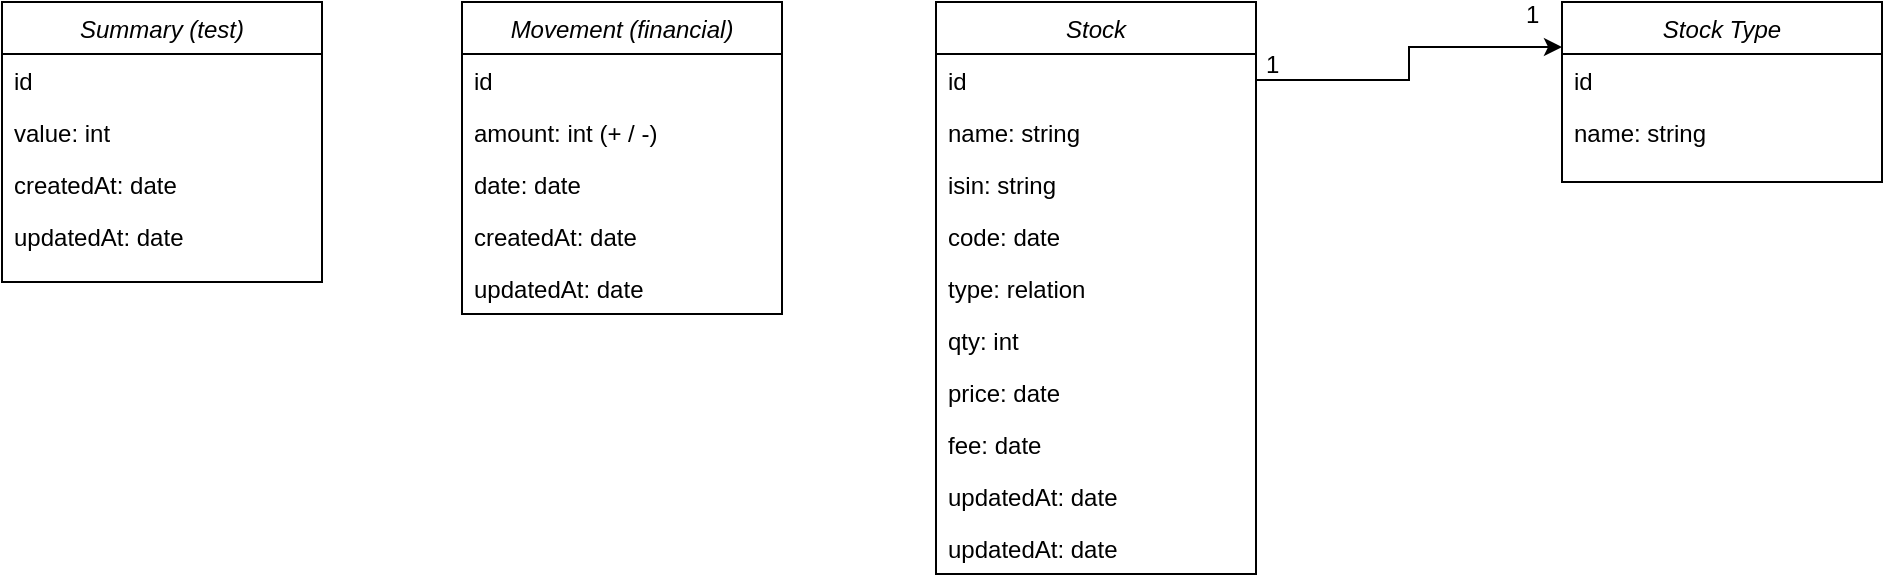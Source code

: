 <mxfile>
    <diagram id="C5RBs43oDa-KdzZeNtuy" name="Page-1">
        <mxGraphModel dx="1220" dy="1059" grid="1" gridSize="10" guides="1" tooltips="1" connect="1" arrows="1" fold="1" page="1" pageScale="1" pageWidth="827" pageHeight="1169" math="0" shadow="0">
            <root>
                <mxCell id="WIyWlLk6GJQsqaUBKTNV-0"/>
                <mxCell id="WIyWlLk6GJQsqaUBKTNV-1" parent="WIyWlLk6GJQsqaUBKTNV-0"/>
                <mxCell id="mvoTX4V7nqbFKOvAeYUd-0" value="Summary (test)" style="swimlane;fontStyle=2;align=center;verticalAlign=top;childLayout=stackLayout;horizontal=1;startSize=26;horizontalStack=0;resizeParent=1;resizeLast=0;collapsible=1;marginBottom=0;rounded=0;shadow=0;strokeWidth=1;" parent="WIyWlLk6GJQsqaUBKTNV-1" vertex="1">
                    <mxGeometry x="200" y="430" width="160" height="140" as="geometry">
                        <mxRectangle x="230" y="140" width="160" height="26" as="alternateBounds"/>
                    </mxGeometry>
                </mxCell>
                <mxCell id="mvoTX4V7nqbFKOvAeYUd-1" value="id" style="text;align=left;verticalAlign=top;spacingLeft=4;spacingRight=4;overflow=hidden;rotatable=0;points=[[0,0.5],[1,0.5]];portConstraint=eastwest;" parent="mvoTX4V7nqbFKOvAeYUd-0" vertex="1">
                    <mxGeometry y="26" width="160" height="26" as="geometry"/>
                </mxCell>
                <mxCell id="mvoTX4V7nqbFKOvAeYUd-3" value="value: int" style="text;align=left;verticalAlign=top;spacingLeft=4;spacingRight=4;overflow=hidden;rotatable=0;points=[[0,0.5],[1,0.5]];portConstraint=eastwest;rounded=0;shadow=0;html=0;" parent="mvoTX4V7nqbFKOvAeYUd-0" vertex="1">
                    <mxGeometry y="52" width="160" height="26" as="geometry"/>
                </mxCell>
                <mxCell id="mvoTX4V7nqbFKOvAeYUd-11" value="createdAt: date" style="text;align=left;verticalAlign=top;spacingLeft=4;spacingRight=4;overflow=hidden;rotatable=0;points=[[0,0.5],[1,0.5]];portConstraint=eastwest;rounded=0;shadow=0;html=0;" parent="mvoTX4V7nqbFKOvAeYUd-0" vertex="1">
                    <mxGeometry y="78" width="160" height="26" as="geometry"/>
                </mxCell>
                <mxCell id="mvoTX4V7nqbFKOvAeYUd-12" value="updatedAt: date" style="text;align=left;verticalAlign=top;spacingLeft=4;spacingRight=4;overflow=hidden;rotatable=0;points=[[0,0.5],[1,0.5]];portConstraint=eastwest;rounded=0;shadow=0;html=0;" parent="mvoTX4V7nqbFKOvAeYUd-0" vertex="1">
                    <mxGeometry y="104" width="160" height="26" as="geometry"/>
                </mxCell>
                <mxCell id="mvoTX4V7nqbFKOvAeYUd-6" value="Movement (financial)" style="swimlane;fontStyle=2;align=center;verticalAlign=top;childLayout=stackLayout;horizontal=1;startSize=26;horizontalStack=0;resizeParent=1;resizeLast=0;collapsible=1;marginBottom=0;rounded=0;shadow=0;strokeWidth=1;" parent="WIyWlLk6GJQsqaUBKTNV-1" vertex="1">
                    <mxGeometry x="430" y="430" width="160" height="156" as="geometry">
                        <mxRectangle x="230" y="140" width="160" height="26" as="alternateBounds"/>
                    </mxGeometry>
                </mxCell>
                <mxCell id="mvoTX4V7nqbFKOvAeYUd-7" value="id" style="text;align=left;verticalAlign=top;spacingLeft=4;spacingRight=4;overflow=hidden;rotatable=0;points=[[0,0.5],[1,0.5]];portConstraint=eastwest;" parent="mvoTX4V7nqbFKOvAeYUd-6" vertex="1">
                    <mxGeometry y="26" width="160" height="26" as="geometry"/>
                </mxCell>
                <mxCell id="mvoTX4V7nqbFKOvAeYUd-8" value="amount: int (+ / -)" style="text;align=left;verticalAlign=top;spacingLeft=4;spacingRight=4;overflow=hidden;rotatable=0;points=[[0,0.5],[1,0.5]];portConstraint=eastwest;rounded=0;shadow=0;html=0;" parent="mvoTX4V7nqbFKOvAeYUd-6" vertex="1">
                    <mxGeometry y="52" width="160" height="26" as="geometry"/>
                </mxCell>
                <mxCell id="mvoTX4V7nqbFKOvAeYUd-9" value="date: date" style="text;align=left;verticalAlign=top;spacingLeft=4;spacingRight=4;overflow=hidden;rotatable=0;points=[[0,0.5],[1,0.5]];portConstraint=eastwest;rounded=0;shadow=0;html=0;" parent="mvoTX4V7nqbFKOvAeYUd-6" vertex="1">
                    <mxGeometry y="78" width="160" height="26" as="geometry"/>
                </mxCell>
                <mxCell id="mvoTX4V7nqbFKOvAeYUd-10" value="createdAt: date" style="text;align=left;verticalAlign=top;spacingLeft=4;spacingRight=4;overflow=hidden;rotatable=0;points=[[0,0.5],[1,0.5]];portConstraint=eastwest;rounded=0;shadow=0;html=0;" parent="mvoTX4V7nqbFKOvAeYUd-6" vertex="1">
                    <mxGeometry y="104" width="160" height="26" as="geometry"/>
                </mxCell>
                <mxCell id="pf6f9cD-OFP5H5Cz7i9o-34" value="updatedAt: date" style="text;align=left;verticalAlign=top;spacingLeft=4;spacingRight=4;overflow=hidden;rotatable=0;points=[[0,0.5],[1,0.5]];portConstraint=eastwest;rounded=0;shadow=0;html=0;" parent="mvoTX4V7nqbFKOvAeYUd-6" vertex="1">
                    <mxGeometry y="130" width="160" height="26" as="geometry"/>
                </mxCell>
                <mxCell id="pf6f9cD-OFP5H5Cz7i9o-0" value="Stock" style="swimlane;fontStyle=2;align=center;verticalAlign=top;childLayout=stackLayout;horizontal=1;startSize=26;horizontalStack=0;resizeParent=1;resizeLast=0;collapsible=1;marginBottom=0;rounded=0;shadow=0;strokeWidth=1;" parent="WIyWlLk6GJQsqaUBKTNV-1" vertex="1">
                    <mxGeometry x="667" y="430" width="160" height="286" as="geometry">
                        <mxRectangle x="230" y="140" width="160" height="26" as="alternateBounds"/>
                    </mxGeometry>
                </mxCell>
                <mxCell id="pf6f9cD-OFP5H5Cz7i9o-1" value="id" style="text;align=left;verticalAlign=top;spacingLeft=4;spacingRight=4;overflow=hidden;rotatable=0;points=[[0,0.5],[1,0.5]];portConstraint=eastwest;" parent="pf6f9cD-OFP5H5Cz7i9o-0" vertex="1">
                    <mxGeometry y="26" width="160" height="26" as="geometry"/>
                </mxCell>
                <mxCell id="pf6f9cD-OFP5H5Cz7i9o-2" value="name: string" style="text;align=left;verticalAlign=top;spacingLeft=4;spacingRight=4;overflow=hidden;rotatable=0;points=[[0,0.5],[1,0.5]];portConstraint=eastwest;rounded=0;shadow=0;html=0;" parent="pf6f9cD-OFP5H5Cz7i9o-0" vertex="1">
                    <mxGeometry y="52" width="160" height="26" as="geometry"/>
                </mxCell>
                <mxCell id="pf6f9cD-OFP5H5Cz7i9o-3" value="isin: string" style="text;align=left;verticalAlign=top;spacingLeft=4;spacingRight=4;overflow=hidden;rotatable=0;points=[[0,0.5],[1,0.5]];portConstraint=eastwest;rounded=0;shadow=0;html=0;" parent="pf6f9cD-OFP5H5Cz7i9o-0" vertex="1">
                    <mxGeometry y="78" width="160" height="26" as="geometry"/>
                </mxCell>
                <mxCell id="pf6f9cD-OFP5H5Cz7i9o-5" value="code: date" style="text;align=left;verticalAlign=top;spacingLeft=4;spacingRight=4;overflow=hidden;rotatable=0;points=[[0,0.5],[1,0.5]];portConstraint=eastwest;rounded=0;shadow=0;html=0;" parent="pf6f9cD-OFP5H5Cz7i9o-0" vertex="1">
                    <mxGeometry y="104" width="160" height="26" as="geometry"/>
                </mxCell>
                <mxCell id="pf6f9cD-OFP5H5Cz7i9o-4" value="type: relation" style="text;align=left;verticalAlign=top;spacingLeft=4;spacingRight=4;overflow=hidden;rotatable=0;points=[[0,0.5],[1,0.5]];portConstraint=eastwest;rounded=0;shadow=0;html=0;" parent="pf6f9cD-OFP5H5Cz7i9o-0" vertex="1">
                    <mxGeometry y="130" width="160" height="26" as="geometry"/>
                </mxCell>
                <mxCell id="pf6f9cD-OFP5H5Cz7i9o-13" value="qty: int" style="text;align=left;verticalAlign=top;spacingLeft=4;spacingRight=4;overflow=hidden;rotatable=0;points=[[0,0.5],[1,0.5]];portConstraint=eastwest;rounded=0;shadow=0;html=0;" parent="pf6f9cD-OFP5H5Cz7i9o-0" vertex="1">
                    <mxGeometry y="156" width="160" height="26" as="geometry"/>
                </mxCell>
                <mxCell id="pf6f9cD-OFP5H5Cz7i9o-14" value="price: date" style="text;align=left;verticalAlign=top;spacingLeft=4;spacingRight=4;overflow=hidden;rotatable=0;points=[[0,0.5],[1,0.5]];portConstraint=eastwest;rounded=0;shadow=0;html=0;" parent="pf6f9cD-OFP5H5Cz7i9o-0" vertex="1">
                    <mxGeometry y="182" width="160" height="26" as="geometry"/>
                </mxCell>
                <mxCell id="pf6f9cD-OFP5H5Cz7i9o-15" value="fee: date" style="text;align=left;verticalAlign=top;spacingLeft=4;spacingRight=4;overflow=hidden;rotatable=0;points=[[0,0.5],[1,0.5]];portConstraint=eastwest;rounded=0;shadow=0;html=0;" parent="pf6f9cD-OFP5H5Cz7i9o-0" vertex="1">
                    <mxGeometry y="208" width="160" height="26" as="geometry"/>
                </mxCell>
                <mxCell id="pf6f9cD-OFP5H5Cz7i9o-16" value="updatedAt: date" style="text;align=left;verticalAlign=top;spacingLeft=4;spacingRight=4;overflow=hidden;rotatable=0;points=[[0,0.5],[1,0.5]];portConstraint=eastwest;rounded=0;shadow=0;html=0;" parent="pf6f9cD-OFP5H5Cz7i9o-0" vertex="1">
                    <mxGeometry y="234" width="160" height="26" as="geometry"/>
                </mxCell>
                <mxCell id="pf6f9cD-OFP5H5Cz7i9o-32" value="updatedAt: date" style="text;align=left;verticalAlign=top;spacingLeft=4;spacingRight=4;overflow=hidden;rotatable=0;points=[[0,0.5],[1,0.5]];portConstraint=eastwest;rounded=0;shadow=0;html=0;" parent="pf6f9cD-OFP5H5Cz7i9o-0" vertex="1">
                    <mxGeometry y="260" width="160" height="26" as="geometry"/>
                </mxCell>
                <mxCell id="pf6f9cD-OFP5H5Cz7i9o-17" value="Stock Type" style="swimlane;fontStyle=2;align=center;verticalAlign=top;childLayout=stackLayout;horizontal=1;startSize=26;horizontalStack=0;resizeParent=1;resizeLast=0;collapsible=1;marginBottom=0;rounded=0;shadow=0;strokeWidth=1;" parent="WIyWlLk6GJQsqaUBKTNV-1" vertex="1">
                    <mxGeometry x="980" y="430" width="160" height="90" as="geometry">
                        <mxRectangle x="230" y="140" width="160" height="26" as="alternateBounds"/>
                    </mxGeometry>
                </mxCell>
                <mxCell id="pf6f9cD-OFP5H5Cz7i9o-18" value="id" style="text;align=left;verticalAlign=top;spacingLeft=4;spacingRight=4;overflow=hidden;rotatable=0;points=[[0,0.5],[1,0.5]];portConstraint=eastwest;" parent="pf6f9cD-OFP5H5Cz7i9o-17" vertex="1">
                    <mxGeometry y="26" width="160" height="26" as="geometry"/>
                </mxCell>
                <mxCell id="pf6f9cD-OFP5H5Cz7i9o-19" value="name: string" style="text;align=left;verticalAlign=top;spacingLeft=4;spacingRight=4;overflow=hidden;rotatable=0;points=[[0,0.5],[1,0.5]];portConstraint=eastwest;rounded=0;shadow=0;html=0;" parent="pf6f9cD-OFP5H5Cz7i9o-17" vertex="1">
                    <mxGeometry y="52" width="160" height="26" as="geometry"/>
                </mxCell>
                <mxCell id="pf6f9cD-OFP5H5Cz7i9o-28" style="edgeStyle=orthogonalEdgeStyle;rounded=0;orthogonalLoop=1;jettySize=auto;html=1;exitX=1;exitY=0.5;exitDx=0;exitDy=0;entryX=0;entryY=0.25;entryDx=0;entryDy=0;" parent="WIyWlLk6GJQsqaUBKTNV-1" source="pf6f9cD-OFP5H5Cz7i9o-1" target="pf6f9cD-OFP5H5Cz7i9o-17" edge="1">
                    <mxGeometry relative="1" as="geometry">
                        <mxPoint x="930" y="469" as="targetPoint"/>
                    </mxGeometry>
                </mxCell>
                <mxCell id="pf6f9cD-OFP5H5Cz7i9o-30" value="1" style="resizable=0;align=left;verticalAlign=bottom;labelBackgroundColor=none;fontSize=12;" parent="WIyWlLk6GJQsqaUBKTNV-1" connectable="0" vertex="1">
                    <mxGeometry x="830" y="470" as="geometry"/>
                </mxCell>
                <mxCell id="pf6f9cD-OFP5H5Cz7i9o-31" value="1" style="resizable=0;align=left;verticalAlign=bottom;labelBackgroundColor=none;fontSize=12;" parent="WIyWlLk6GJQsqaUBKTNV-1" connectable="0" vertex="1">
                    <mxGeometry x="960" y="445" as="geometry"/>
                </mxCell>
            </root>
        </mxGraphModel>
    </diagram>
</mxfile>